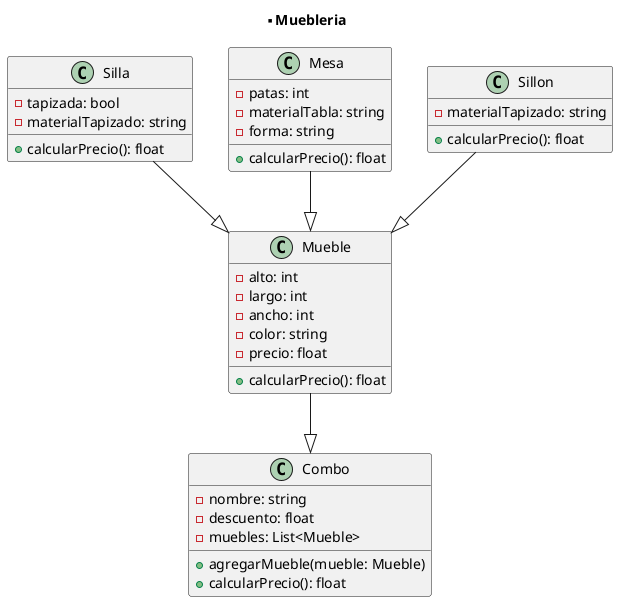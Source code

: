 @startuml

title ** Muebleria
class Mueble {
  - alto: int
  - largo: int
  - ancho: int
  - color: string
  - precio: float
  + calcularPrecio(): float
}

class Silla {
  - tapizada: bool
  - materialTapizado: string
  + calcularPrecio(): float
}

class Mesa {
  - patas: int
  - materialTabla: string
  - forma: string
  + calcularPrecio(): float
}

class Sillon {
  - materialTapizado: string
  + calcularPrecio(): float
}

class Combo {
  - nombre: string
  - descuento: float
  - muebles: List<Mueble>
  + agregarMueble(mueble: Mueble)
  + calcularPrecio(): float
}

Mueble --|> Combo
Silla --|> Mueble
Mesa --|> Mueble
Sillon --|> Mueble

@enduml
